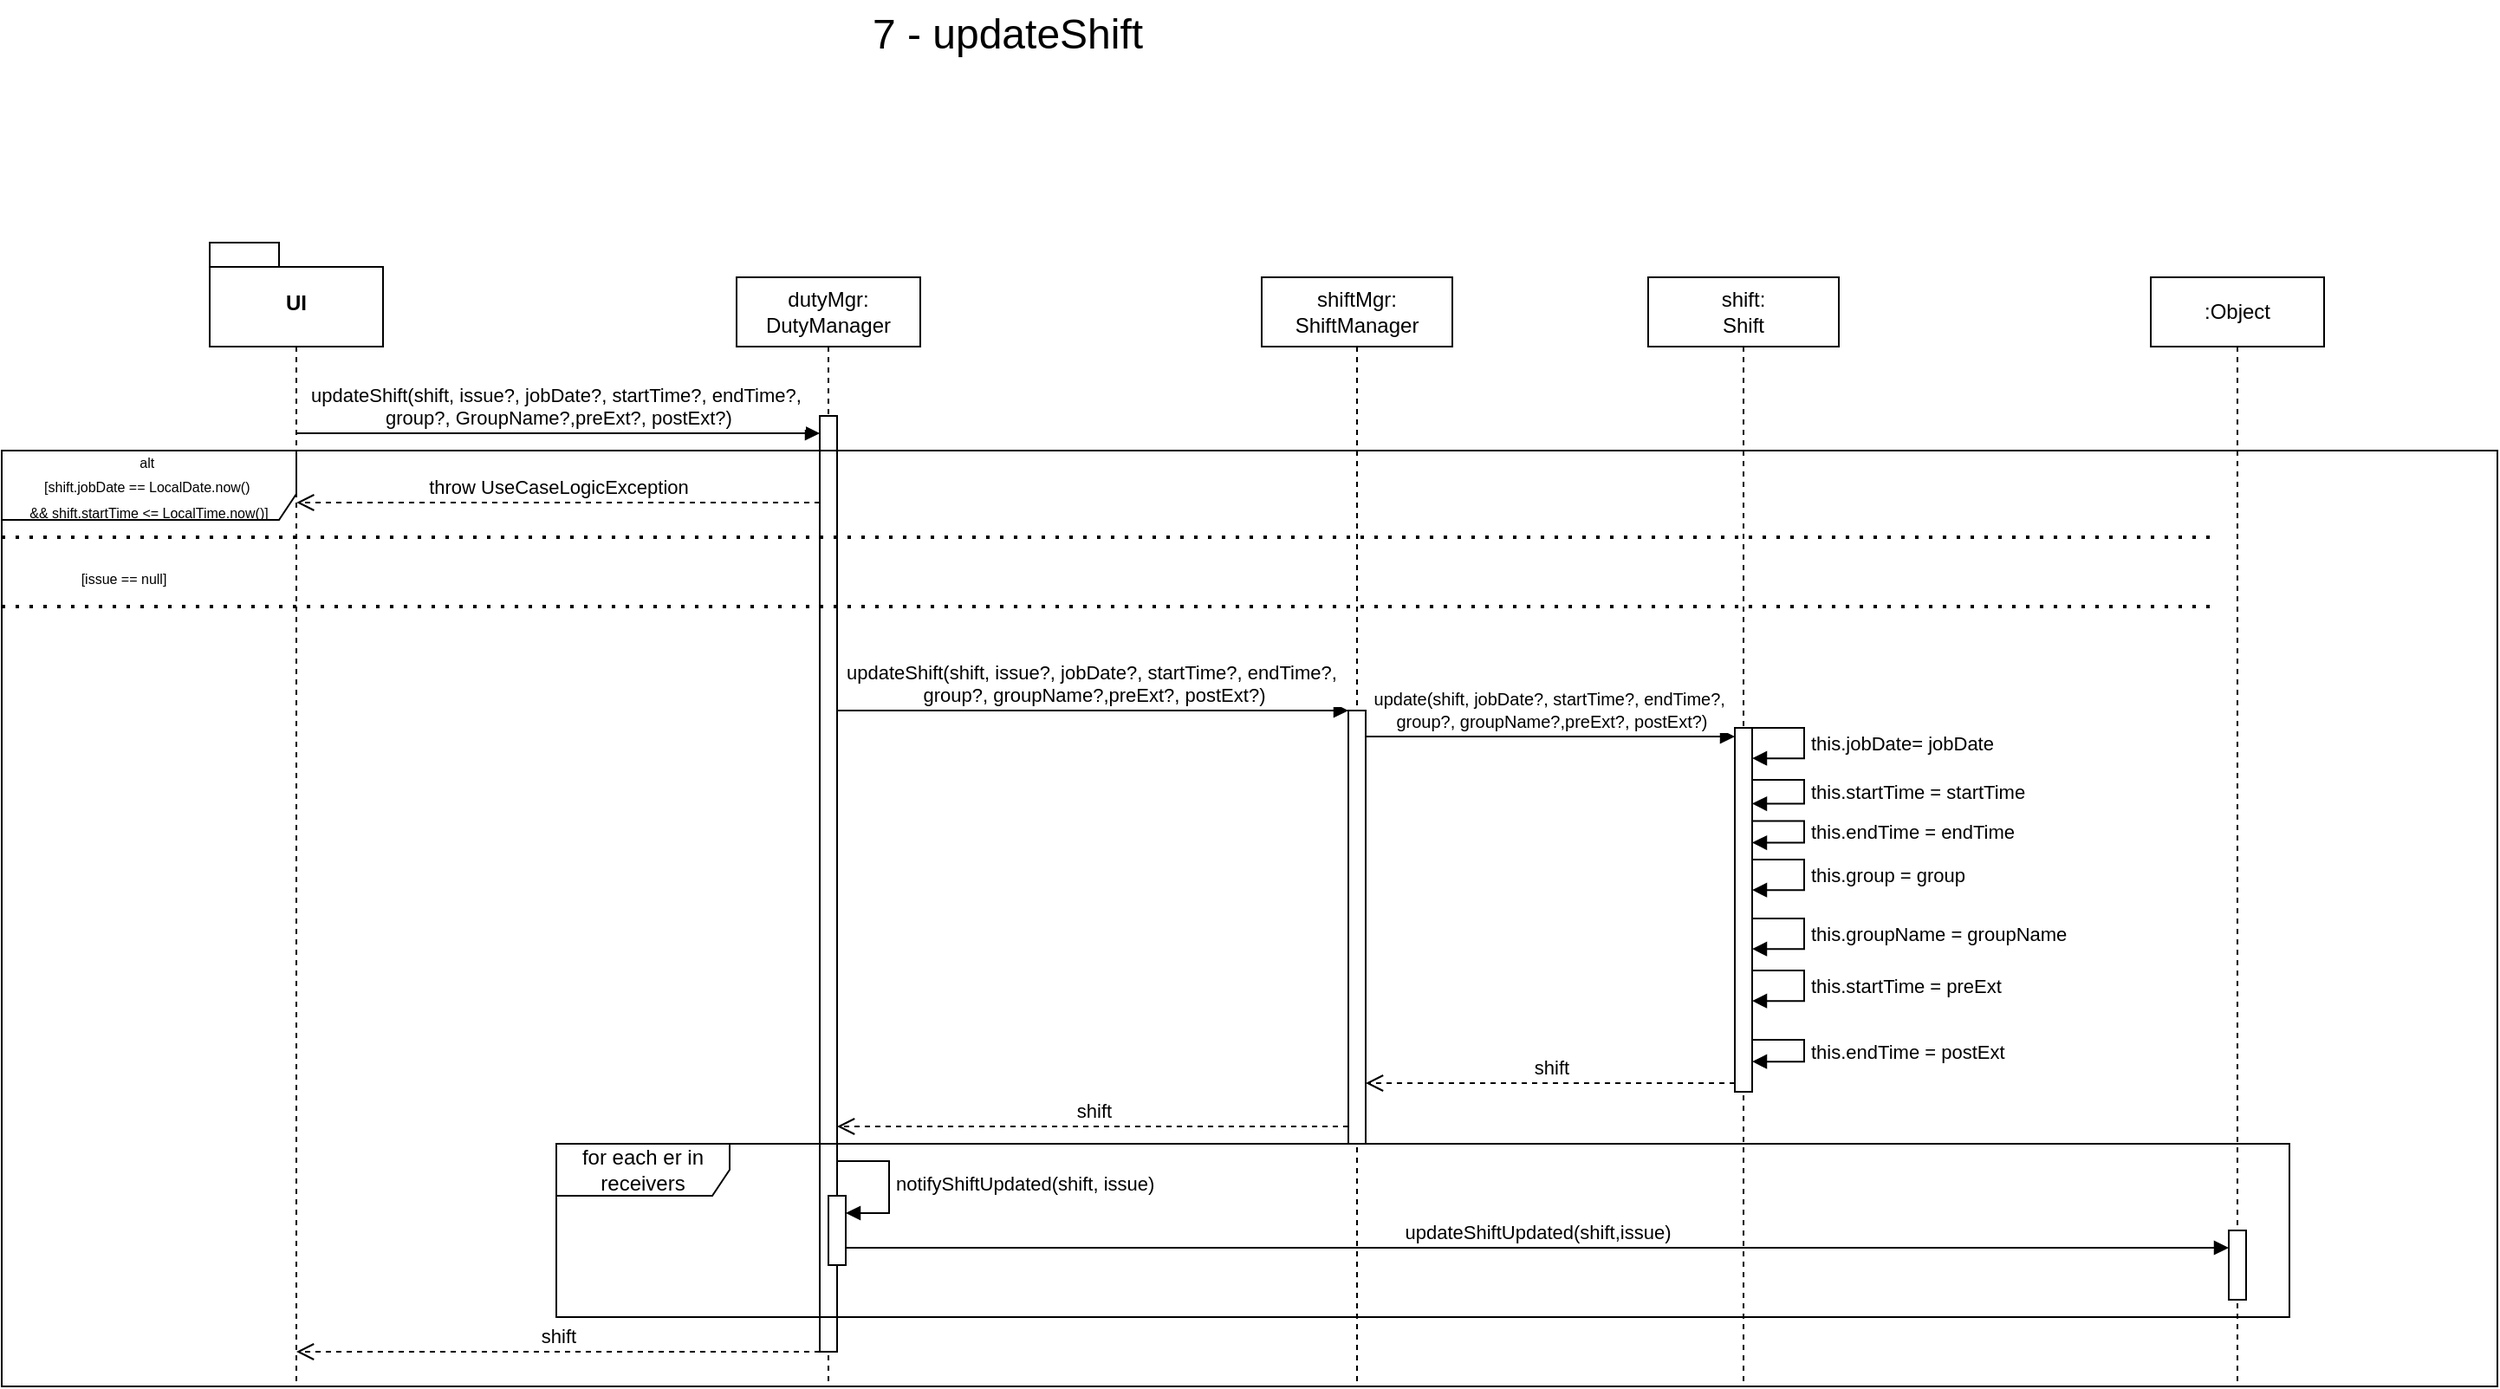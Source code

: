 <mxfile version="24.4.4" type="google">
  <diagram name="Pagina-1" id="RCUfejtaZTne3jpVjQuu">
    <mxGraphModel grid="1" page="1" gridSize="10" guides="1" tooltips="1" connect="1" arrows="1" fold="1" pageScale="1" pageWidth="827" pageHeight="1169" math="0" shadow="0">
      <root>
        <mxCell id="0" />
        <mxCell id="1" parent="0" />
        <mxCell id="gzhCzuQecLE_rd2Ft1pJ-1" value=":Object" style="shape=umlLifeline;perimeter=lifelinePerimeter;whiteSpace=wrap;html=1;container=1;dropTarget=0;collapsible=0;recursiveResize=0;outlineConnect=0;portConstraint=eastwest;newEdgeStyle={&quot;curved&quot;:0,&quot;rounded&quot;:0};" vertex="1" parent="1">
          <mxGeometry x="110" y="240" width="100" height="640" as="geometry" />
        </mxCell>
        <mxCell id="gzhCzuQecLE_rd2Ft1pJ-2" value="UI" style="shape=folder;fontStyle=1;spacingTop=10;tabWidth=40;tabHeight=14;tabPosition=left;html=1;whiteSpace=wrap;" vertex="1" parent="1">
          <mxGeometry x="110" y="220" width="100" height="60" as="geometry" />
        </mxCell>
        <mxCell id="gzhCzuQecLE_rd2Ft1pJ-3" value="&lt;font style=&quot;font-size: 24px;&quot;&gt;7 - updateShift&lt;/font&gt;" style="text;html=1;align=center;verticalAlign=middle;resizable=0;points=[];autosize=1;strokeColor=none;fillColor=none;" vertex="1" parent="1">
          <mxGeometry x="480" y="80" width="180" height="40" as="geometry" />
        </mxCell>
        <mxCell id="gzhCzuQecLE_rd2Ft1pJ-4" value="dutyMgr:&lt;div&gt;DutyManager&lt;/div&gt;" style="shape=umlLifeline;perimeter=lifelinePerimeter;whiteSpace=wrap;html=1;container=1;dropTarget=0;collapsible=0;recursiveResize=0;outlineConnect=0;portConstraint=eastwest;newEdgeStyle={&quot;curved&quot;:0,&quot;rounded&quot;:0};" vertex="1" parent="1">
          <mxGeometry x="414" y="240" width="106" height="640" as="geometry" />
        </mxCell>
        <mxCell id="gzhCzuQecLE_rd2Ft1pJ-5" value="" style="html=1;points=[[0,0,0,0,5],[0,1,0,0,-5],[1,0,0,0,5],[1,1,0,0,-5]];perimeter=orthogonalPerimeter;outlineConnect=0;targetShapes=umlLifeline;portConstraint=eastwest;newEdgeStyle={&quot;curved&quot;:0,&quot;rounded&quot;:0};" vertex="1" parent="gzhCzuQecLE_rd2Ft1pJ-4">
          <mxGeometry x="48" y="80" width="10" height="540" as="geometry" />
        </mxCell>
        <mxCell id="gzhCzuQecLE_rd2Ft1pJ-6" value="updateShift(shift, issue?, jobDate?, startTime?, endTime?,&amp;nbsp;&lt;div&gt;group?, GroupName?,preExt?, postExt?)&lt;/div&gt;" style="html=1;verticalAlign=bottom;endArrow=block;curved=0;rounded=0;" edge="1" parent="1" target="gzhCzuQecLE_rd2Ft1pJ-5">
          <mxGeometry width="80" relative="1" as="geometry">
            <mxPoint x="160" y="330" as="sourcePoint" />
            <mxPoint x="240" y="330" as="targetPoint" />
          </mxGeometry>
        </mxCell>
        <mxCell id="gzhCzuQecLE_rd2Ft1pJ-7" value="shiftMgr:&lt;div&gt;ShiftManager&lt;/div&gt;" style="shape=umlLifeline;perimeter=lifelinePerimeter;whiteSpace=wrap;html=1;container=1;dropTarget=0;collapsible=0;recursiveResize=0;outlineConnect=0;portConstraint=eastwest;newEdgeStyle={&quot;curved&quot;:0,&quot;rounded&quot;:0};" vertex="1" parent="1">
          <mxGeometry x="717" y="240" width="110" height="640" as="geometry" />
        </mxCell>
        <mxCell id="gzhCzuQecLE_rd2Ft1pJ-11" value="" style="html=1;points=[[0,0,0,0,5],[0,1,0,0,-5],[1,0,0,0,5],[1,1,0,0,-5]];perimeter=orthogonalPerimeter;outlineConnect=0;targetShapes=umlLifeline;portConstraint=eastwest;newEdgeStyle={&quot;curved&quot;:0,&quot;rounded&quot;:0};" vertex="1" parent="gzhCzuQecLE_rd2Ft1pJ-7">
          <mxGeometry x="50" y="250" width="10" height="250" as="geometry" />
        </mxCell>
        <mxCell id="gzhCzuQecLE_rd2Ft1pJ-12" value="updateShift(shift, issue?, jobDate?, startTime?, endTime?,&amp;nbsp;&lt;div&gt;group?, groupName?,preExt?, postExt?)&lt;/div&gt;" style="html=1;verticalAlign=bottom;endArrow=block;curved=0;rounded=0;" edge="1" parent="1">
          <mxGeometry width="80" relative="1" as="geometry">
            <mxPoint x="472" y="490" as="sourcePoint" />
            <mxPoint x="767.0" y="490" as="targetPoint" />
          </mxGeometry>
        </mxCell>
        <mxCell id="gzhCzuQecLE_rd2Ft1pJ-13" value="&lt;span style=&quot;font-size: 8px;&quot;&gt;alt&amp;nbsp;&lt;/span&gt;&lt;div&gt;&lt;span style=&quot;font-size: 8px;&quot;&gt;[shift.jobDate == LocalDate.now()&amp;nbsp;&lt;/span&gt;&lt;/div&gt;&lt;div&gt;&lt;span style=&quot;font-size: 8px;&quot;&gt;&amp;amp;&amp;amp; shift.startTime &amp;lt;= LocalTime.now()]&lt;/span&gt;&lt;/div&gt;" style="shape=umlFrame;whiteSpace=wrap;html=1;pointerEvents=0;width=170;height=40;" vertex="1" parent="1">
          <mxGeometry x="-10" y="340" width="1440" height="540" as="geometry" />
        </mxCell>
        <mxCell id="gzhCzuQecLE_rd2Ft1pJ-14" value="" style="endArrow=none;dashed=1;html=1;dashPattern=1 3;strokeWidth=2;rounded=0;" edge="1" parent="1">
          <mxGeometry width="50" height="50" relative="1" as="geometry">
            <mxPoint x="-10" y="390" as="sourcePoint" />
            <mxPoint x="1270" y="390" as="targetPoint" />
          </mxGeometry>
        </mxCell>
        <mxCell id="gzhCzuQecLE_rd2Ft1pJ-15" value="throw UseCaseLogicException" style="html=1;verticalAlign=bottom;endArrow=open;dashed=1;endSize=8;curved=0;rounded=0;" edge="1" parent="1">
          <mxGeometry relative="1" as="geometry">
            <mxPoint x="160.1" y="370" as="targetPoint" />
            <mxPoint x="462" y="370" as="sourcePoint" />
          </mxGeometry>
        </mxCell>
        <mxCell id="gzhCzuQecLE_rd2Ft1pJ-16" value="" style="endArrow=none;dashed=1;html=1;dashPattern=1 3;strokeWidth=2;rounded=0;" edge="1" parent="1">
          <mxGeometry width="50" height="50" relative="1" as="geometry">
            <mxPoint x="-10" y="430" as="sourcePoint" />
            <mxPoint x="1270" y="430" as="targetPoint" />
          </mxGeometry>
        </mxCell>
        <mxCell id="gzhCzuQecLE_rd2Ft1pJ-17" value="&lt;font style=&quot;font-size: 8px;&quot;&gt;[issue == null]&lt;/font&gt;" style="text;html=1;align=center;verticalAlign=middle;resizable=0;points=[];autosize=1;strokeColor=none;fillColor=none;" vertex="1" parent="1">
          <mxGeometry x="25" y="398" width="70" height="30" as="geometry" />
        </mxCell>
        <mxCell id="gzhCzuQecLE_rd2Ft1pJ-18" value="shift:&lt;div&gt;Shift&lt;/div&gt;" style="shape=umlLifeline;perimeter=lifelinePerimeter;whiteSpace=wrap;html=1;container=1;dropTarget=0;collapsible=0;recursiveResize=0;outlineConnect=0;portConstraint=eastwest;newEdgeStyle={&quot;curved&quot;:0,&quot;rounded&quot;:0};" vertex="1" parent="1">
          <mxGeometry x="940" y="240" width="110" height="640" as="geometry" />
        </mxCell>
        <mxCell id="gzhCzuQecLE_rd2Ft1pJ-19" value="" style="html=1;points=[[0,0,0,0,5],[0,1,0,0,-5],[1,0,0,0,5],[1,1,0,0,-5]];perimeter=orthogonalPerimeter;outlineConnect=0;targetShapes=umlLifeline;portConstraint=eastwest;newEdgeStyle={&quot;curved&quot;:0,&quot;rounded&quot;:0};" vertex="1" parent="gzhCzuQecLE_rd2Ft1pJ-18">
          <mxGeometry x="50" y="260" width="10" height="210" as="geometry" />
        </mxCell>
        <mxCell id="gzhCzuQecLE_rd2Ft1pJ-20" value="&lt;font style=&quot;font-size: 10px;&quot;&gt;update(shift, jobDate?, startTime?, endTime?,&amp;nbsp;&lt;br&gt;&lt;/font&gt;&lt;font style=&quot;font-size: 10px;&quot;&gt;group?, groupName?,preExt?, postExt?)&lt;/font&gt;" style="html=1;verticalAlign=bottom;endArrow=block;curved=0;rounded=0;entryX=0;entryY=0;entryDx=0;entryDy=5;" edge="1" parent="1" source="gzhCzuQecLE_rd2Ft1pJ-11" target="gzhCzuQecLE_rd2Ft1pJ-19">
          <mxGeometry relative="1" as="geometry">
            <mxPoint x="890" y="505" as="sourcePoint" />
          </mxGeometry>
        </mxCell>
        <mxCell id="gzhCzuQecLE_rd2Ft1pJ-21" value="shift" style="html=1;verticalAlign=bottom;endArrow=open;dashed=1;endSize=8;curved=0;rounded=0;exitX=0;exitY=1;exitDx=0;exitDy=-5;" edge="1" parent="1" source="gzhCzuQecLE_rd2Ft1pJ-19" target="gzhCzuQecLE_rd2Ft1pJ-11">
          <mxGeometry relative="1" as="geometry">
            <mxPoint x="780" y="705" as="targetPoint" />
          </mxGeometry>
        </mxCell>
        <mxCell id="gzhCzuQecLE_rd2Ft1pJ-23" value="this.jobDate= jobDate" style="html=1;align=left;spacingLeft=2;endArrow=block;rounded=0;edgeStyle=orthogonalEdgeStyle;curved=0;rounded=0;" edge="1" parent="1">
          <mxGeometry relative="1" as="geometry">
            <mxPoint x="1000" y="500" as="sourcePoint" />
            <Array as="points">
              <mxPoint x="1000" y="500" />
              <mxPoint x="1030" y="500" />
              <mxPoint x="1030" y="518" />
            </Array>
            <mxPoint x="1000" y="517.56" as="targetPoint" />
          </mxGeometry>
        </mxCell>
        <mxCell id="gzhCzuQecLE_rd2Ft1pJ-24" value="this.startTime = startTime" style="html=1;align=left;spacingLeft=2;endArrow=block;rounded=0;edgeStyle=orthogonalEdgeStyle;curved=0;rounded=0;" edge="1" parent="1">
          <mxGeometry relative="1" as="geometry">
            <mxPoint x="1000" y="530" as="sourcePoint" />
            <Array as="points">
              <mxPoint x="1000" y="530" />
              <mxPoint x="1030" y="530" />
              <mxPoint x="1030" y="544" />
            </Array>
            <mxPoint x="1000" y="543.75" as="targetPoint" />
          </mxGeometry>
        </mxCell>
        <mxCell id="gzhCzuQecLE_rd2Ft1pJ-25" value="this.endTime = endTime" style="html=1;align=left;spacingLeft=2;endArrow=block;rounded=0;edgeStyle=orthogonalEdgeStyle;curved=0;rounded=0;" edge="1" parent="1">
          <mxGeometry relative="1" as="geometry">
            <mxPoint x="1000" y="553.69" as="sourcePoint" />
            <Array as="points">
              <mxPoint x="1000" y="553.69" />
              <mxPoint x="1030" y="553.69" />
              <mxPoint x="1030" y="566.69" />
            </Array>
            <mxPoint x="1000" y="566.25" as="targetPoint" />
          </mxGeometry>
        </mxCell>
        <mxCell id="gzhCzuQecLE_rd2Ft1pJ-26" value="this.group = group" style="html=1;align=left;spacingLeft=2;endArrow=block;rounded=0;edgeStyle=orthogonalEdgeStyle;curved=0;rounded=0;" edge="1" parent="1">
          <mxGeometry relative="1" as="geometry">
            <mxPoint x="1000" y="576" as="sourcePoint" />
            <Array as="points">
              <mxPoint x="1000" y="576" />
              <mxPoint x="1030" y="576" />
              <mxPoint x="1030" y="594" />
            </Array>
            <mxPoint x="1000" y="593.56" as="targetPoint" />
          </mxGeometry>
        </mxCell>
        <mxCell id="gzhCzuQecLE_rd2Ft1pJ-27" value="this.groupName = groupName" style="html=1;align=left;spacingLeft=2;endArrow=block;rounded=0;edgeStyle=orthogonalEdgeStyle;curved=0;rounded=0;" edge="1" parent="1">
          <mxGeometry relative="1" as="geometry">
            <mxPoint x="1000" y="610" as="sourcePoint" />
            <Array as="points">
              <mxPoint x="1000" y="610" />
              <mxPoint x="1030" y="610" />
              <mxPoint x="1030" y="628" />
            </Array>
            <mxPoint x="1000" y="627.56" as="targetPoint" />
          </mxGeometry>
        </mxCell>
        <mxCell id="gzhCzuQecLE_rd2Ft1pJ-28" value="shift" style="html=1;verticalAlign=bottom;endArrow=open;dashed=1;endSize=8;curved=0;rounded=0;" edge="1" parent="1">
          <mxGeometry relative="1" as="geometry">
            <mxPoint x="472" y="730" as="targetPoint" />
            <mxPoint x="767" y="730" as="sourcePoint" />
          </mxGeometry>
        </mxCell>
        <mxCell id="gzhCzuQecLE_rd2Ft1pJ-29" value="" style="html=1;points=[[0,0,0,0,5],[0,1,0,0,-5],[1,0,0,0,5],[1,1,0,0,-5]];perimeter=orthogonalPerimeter;outlineConnect=0;targetShapes=umlLifeline;portConstraint=eastwest;newEdgeStyle={&quot;curved&quot;:0,&quot;rounded&quot;:0};" vertex="1" parent="1">
          <mxGeometry x="467" y="770" width="10" height="40" as="geometry" />
        </mxCell>
        <mxCell id="gzhCzuQecLE_rd2Ft1pJ-30" value="notifyShiftUpdated(shift, issue)" style="html=1;align=left;spacingLeft=2;endArrow=block;rounded=0;edgeStyle=orthogonalEdgeStyle;curved=0;rounded=0;" edge="1" parent="1" target="gzhCzuQecLE_rd2Ft1pJ-29">
          <mxGeometry relative="1" as="geometry">
            <mxPoint x="472" y="750" as="sourcePoint" />
            <Array as="points">
              <mxPoint x="502" y="780" />
            </Array>
          </mxGeometry>
        </mxCell>
        <mxCell id="gzhCzuQecLE_rd2Ft1pJ-31" value=":Object" style="shape=umlLifeline;perimeter=lifelinePerimeter;whiteSpace=wrap;html=1;container=1;dropTarget=0;collapsible=0;recursiveResize=0;outlineConnect=0;portConstraint=eastwest;newEdgeStyle={&quot;curved&quot;:0,&quot;rounded&quot;:0};" vertex="1" parent="1">
          <mxGeometry x="1230" y="240" width="100" height="640" as="geometry" />
        </mxCell>
        <mxCell id="gzhCzuQecLE_rd2Ft1pJ-33" value="" style="html=1;points=[[0,0,0,0,5],[0,1,0,0,-5],[1,0,0,0,5],[1,1,0,0,-5]];perimeter=orthogonalPerimeter;outlineConnect=0;targetShapes=umlLifeline;portConstraint=eastwest;newEdgeStyle={&quot;curved&quot;:0,&quot;rounded&quot;:0};" vertex="1" parent="gzhCzuQecLE_rd2Ft1pJ-31">
          <mxGeometry x="45" y="550" width="10" height="40" as="geometry" />
        </mxCell>
        <mxCell id="gzhCzuQecLE_rd2Ft1pJ-32" value="updateShiftUpdated(shift,issue)" style="html=1;verticalAlign=bottom;endArrow=block;curved=0;rounded=0;" edge="1" parent="1" target="gzhCzuQecLE_rd2Ft1pJ-33">
          <mxGeometry width="80" relative="1" as="geometry">
            <mxPoint x="477" y="800" as="sourcePoint" />
            <mxPoint x="557" y="800" as="targetPoint" />
          </mxGeometry>
        </mxCell>
        <mxCell id="gzhCzuQecLE_rd2Ft1pJ-34" value="shift" style="html=1;verticalAlign=bottom;endArrow=open;dashed=1;endSize=8;curved=0;rounded=0;" edge="1" parent="1">
          <mxGeometry relative="1" as="geometry">
            <mxPoint x="160" y="860" as="targetPoint" />
            <mxPoint x="462" y="860" as="sourcePoint" />
          </mxGeometry>
        </mxCell>
        <mxCell id="gzhCzuQecLE_rd2Ft1pJ-35" value="for each er in receivers" style="shape=umlFrame;whiteSpace=wrap;html=1;pointerEvents=0;width=100;height=30;" vertex="1" parent="1">
          <mxGeometry x="310" y="740" width="1000" height="100" as="geometry" />
        </mxCell>
        <mxCell id="Sc6ChFMtkYx6PU_s2FVI-1" value="this.startTime = preExt" style="html=1;align=left;spacingLeft=2;endArrow=block;rounded=0;edgeStyle=orthogonalEdgeStyle;curved=0;rounded=0;" edge="1" parent="1">
          <mxGeometry relative="1" as="geometry">
            <mxPoint x="1000" y="640" as="sourcePoint" />
            <Array as="points">
              <mxPoint x="1000" y="640" />
              <mxPoint x="1030" y="640" />
              <mxPoint x="1030" y="658" />
            </Array>
            <mxPoint x="1000" y="657.56" as="targetPoint" />
          </mxGeometry>
        </mxCell>
        <mxCell id="Sc6ChFMtkYx6PU_s2FVI-2" value="this.endTime = postExt" style="html=1;align=left;spacingLeft=2;endArrow=block;rounded=0;edgeStyle=orthogonalEdgeStyle;curved=0;rounded=0;" edge="1" parent="1">
          <mxGeometry relative="1" as="geometry">
            <mxPoint x="1000" y="680" as="sourcePoint" />
            <Array as="points">
              <mxPoint x="1000" y="680" />
              <mxPoint x="1030" y="680" />
              <mxPoint x="1030" y="693" />
            </Array>
            <mxPoint x="1000" y="692.56" as="targetPoint" />
          </mxGeometry>
        </mxCell>
      </root>
    </mxGraphModel>
  </diagram>
</mxfile>
